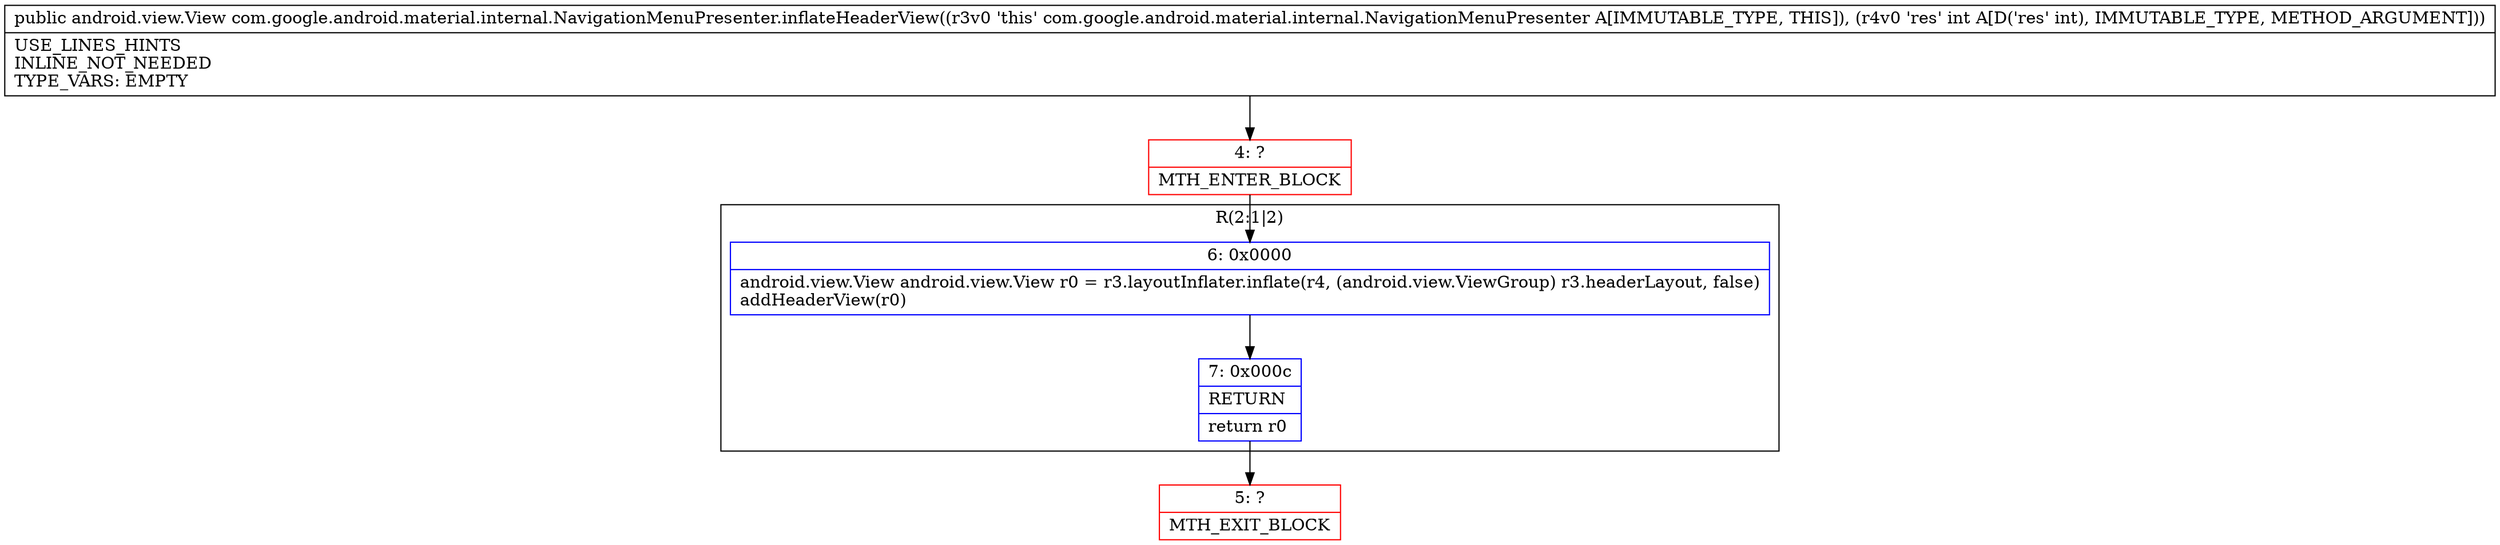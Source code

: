 digraph "CFG forcom.google.android.material.internal.NavigationMenuPresenter.inflateHeaderView(I)Landroid\/view\/View;" {
subgraph cluster_Region_217131976 {
label = "R(2:1|2)";
node [shape=record,color=blue];
Node_6 [shape=record,label="{6\:\ 0x0000|android.view.View android.view.View r0 = r3.layoutInflater.inflate(r4, (android.view.ViewGroup) r3.headerLayout, false)\laddHeaderView(r0)\l}"];
Node_7 [shape=record,label="{7\:\ 0x000c|RETURN\l|return r0\l}"];
}
Node_4 [shape=record,color=red,label="{4\:\ ?|MTH_ENTER_BLOCK\l}"];
Node_5 [shape=record,color=red,label="{5\:\ ?|MTH_EXIT_BLOCK\l}"];
MethodNode[shape=record,label="{public android.view.View com.google.android.material.internal.NavigationMenuPresenter.inflateHeaderView((r3v0 'this' com.google.android.material.internal.NavigationMenuPresenter A[IMMUTABLE_TYPE, THIS]), (r4v0 'res' int A[D('res' int), IMMUTABLE_TYPE, METHOD_ARGUMENT]))  | USE_LINES_HINTS\lINLINE_NOT_NEEDED\lTYPE_VARS: EMPTY\l}"];
MethodNode -> Node_4;Node_6 -> Node_7;
Node_7 -> Node_5;
Node_4 -> Node_6;
}

